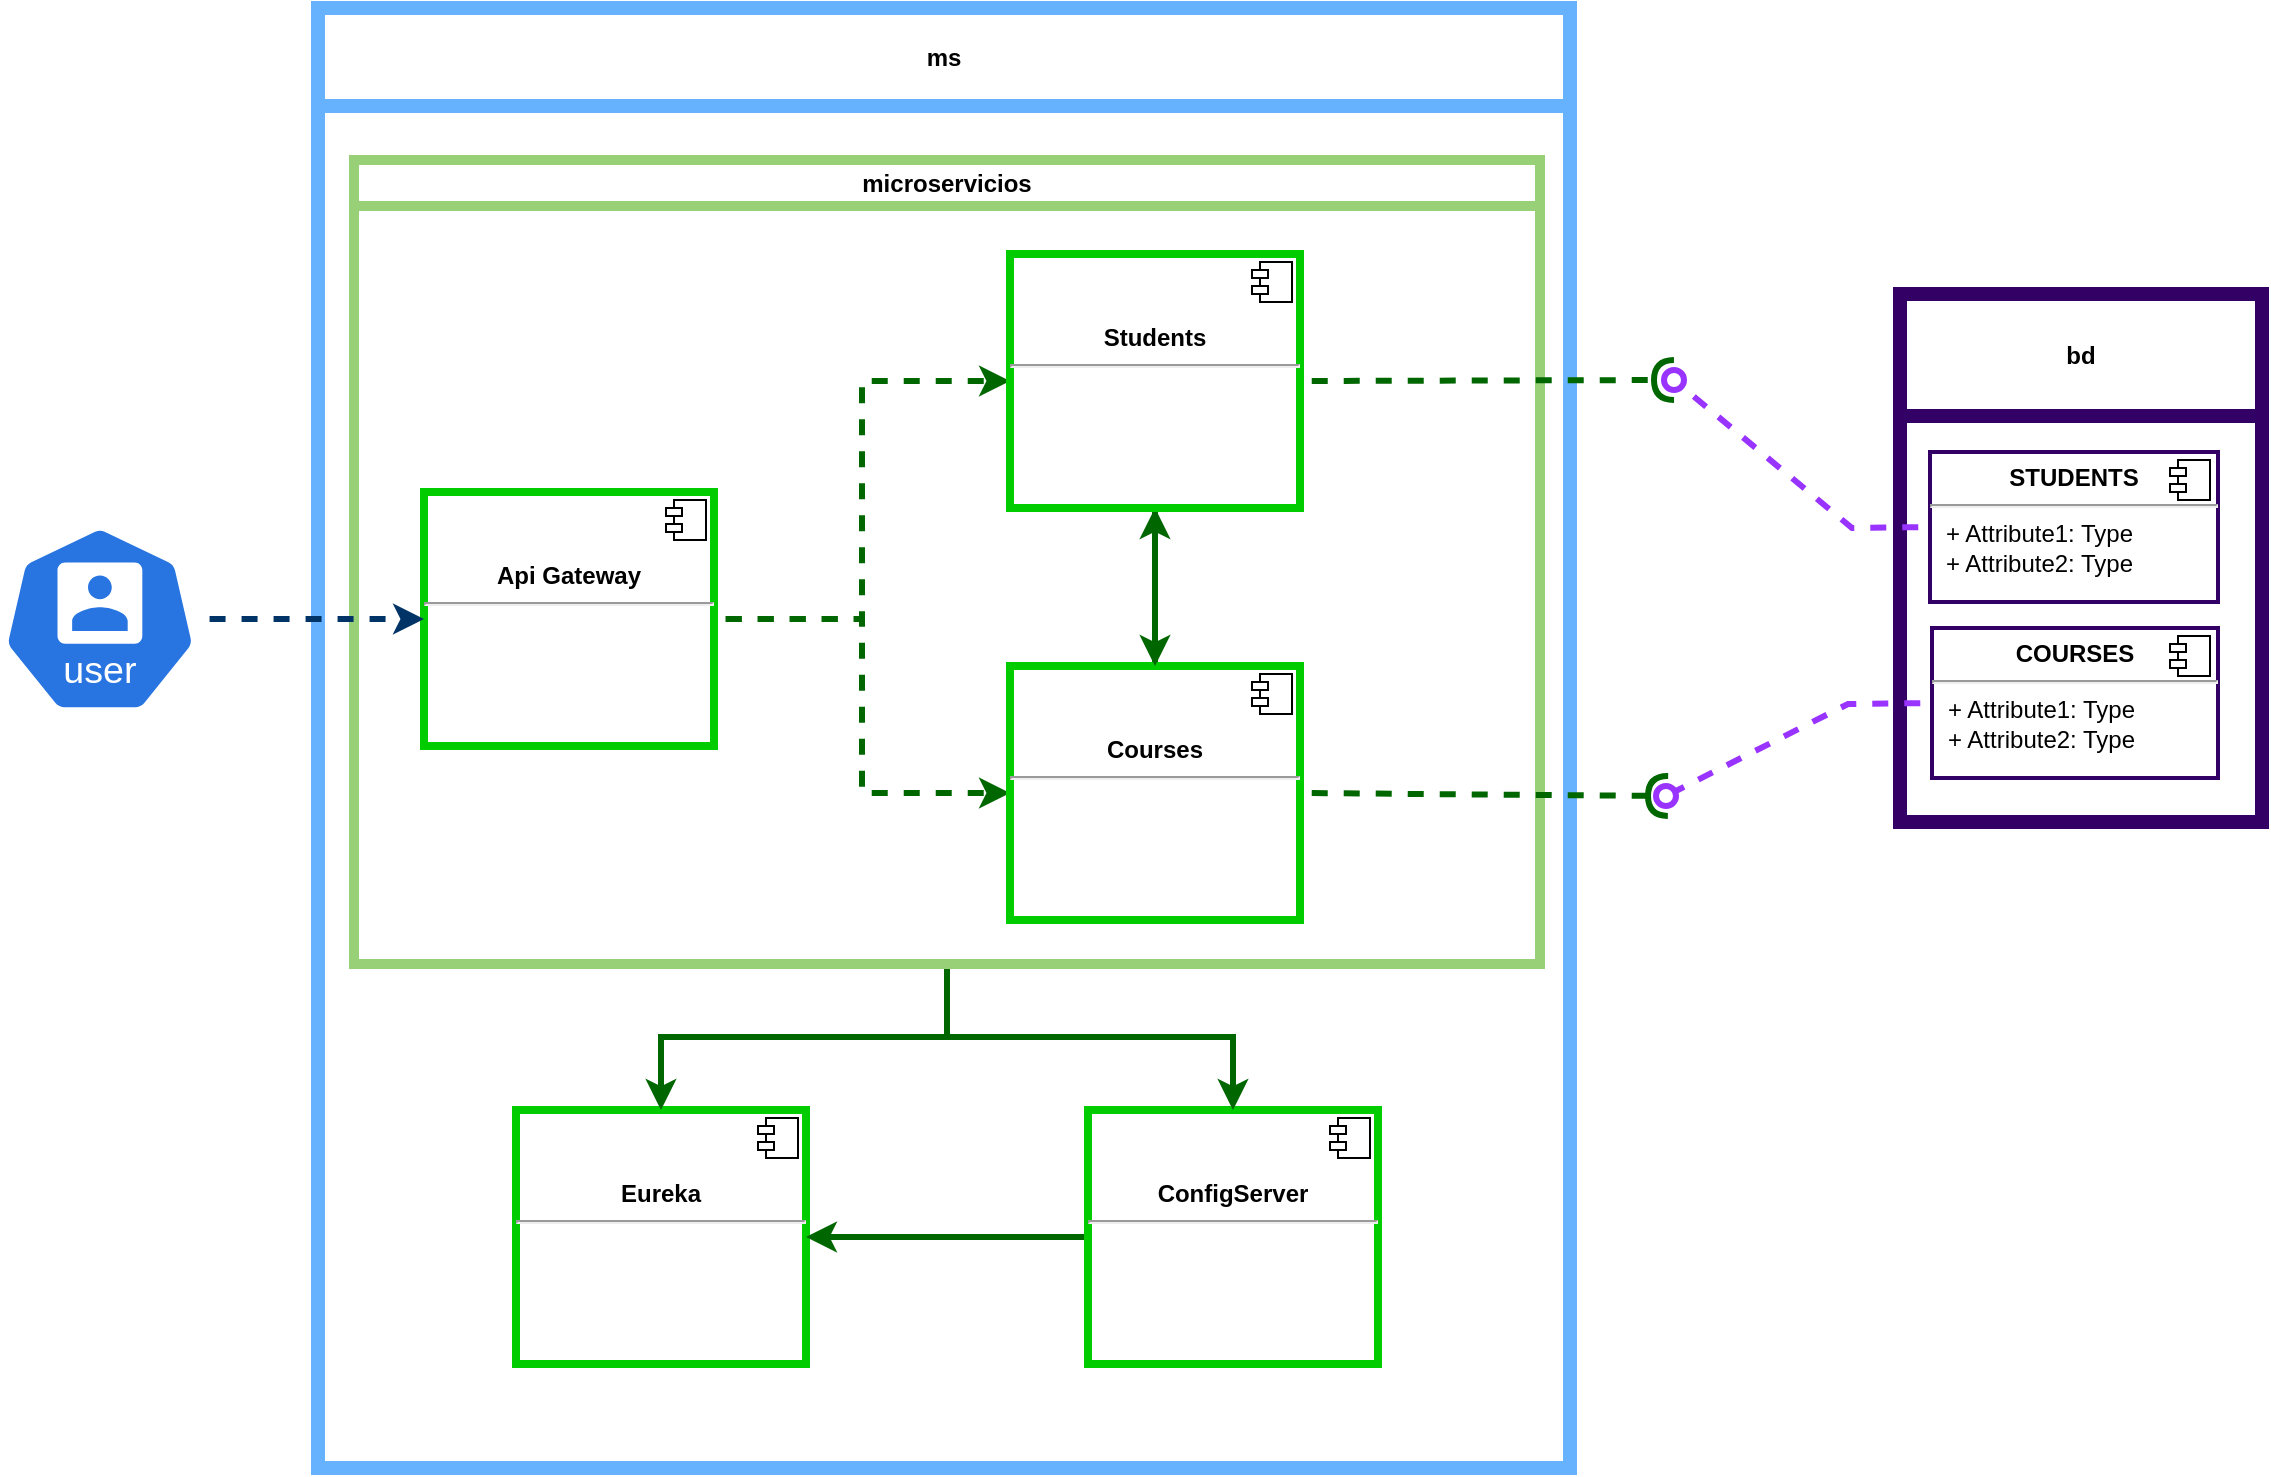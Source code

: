 <mxfile version="23.0.2" type="device">
  <diagram name="Página-1" id="d62SkPQn6oCtbIl7YVaH">
    <mxGraphModel dx="2185" dy="1265" grid="0" gridSize="10" guides="1" tooltips="1" connect="1" arrows="1" fold="1" page="1" pageScale="1" pageWidth="827" pageHeight="1169" math="0" shadow="0">
      <root>
        <mxCell id="0" />
        <mxCell id="1" parent="0" />
        <mxCell id="ZhV66ZL3Fcg3pCTveZNn-1" value="" style="aspect=fixed;sketch=0;html=1;dashed=0;whitespace=wrap;fillColor=#2875E2;strokeColor=#ffffff;points=[[0.005,0.63,0],[0.1,0.2,0],[0.9,0.2,0],[0.5,0,0],[0.995,0.63,0],[0.72,0.99,0],[0.5,1,0],[0.28,0.99,0]];shape=mxgraph.kubernetes.icon2;kubernetesLabel=1;prIcon=user" vertex="1" parent="1">
          <mxGeometry x="24" y="502.5" width="97.92" height="94" as="geometry" />
        </mxCell>
        <mxCell id="ZhV66ZL3Fcg3pCTveZNn-2" value="ms" style="swimlane;whiteSpace=wrap;html=1;startSize=49;strokeWidth=7;strokeColor=#66B2FF;" vertex="1" parent="1">
          <mxGeometry x="182" y="244" width="626" height="730" as="geometry" />
        </mxCell>
        <mxCell id="ZhV66ZL3Fcg3pCTveZNn-26" style="edgeStyle=orthogonalEdgeStyle;rounded=0;orthogonalLoop=1;jettySize=auto;html=1;entryX=0;entryY=0.5;entryDx=0;entryDy=0;strokeWidth=3;strokeColor=#006600;flowAnimation=1;" edge="1" parent="ZhV66ZL3Fcg3pCTveZNn-2" source="ZhV66ZL3Fcg3pCTveZNn-5" target="ZhV66ZL3Fcg3pCTveZNn-15">
          <mxGeometry relative="1" as="geometry" />
        </mxCell>
        <mxCell id="ZhV66ZL3Fcg3pCTveZNn-27" style="edgeStyle=orthogonalEdgeStyle;rounded=0;orthogonalLoop=1;jettySize=auto;html=1;strokeWidth=3;strokeColor=#006600;flowAnimation=1;" edge="1" parent="ZhV66ZL3Fcg3pCTveZNn-2" source="ZhV66ZL3Fcg3pCTveZNn-5" target="ZhV66ZL3Fcg3pCTveZNn-12">
          <mxGeometry relative="1" as="geometry" />
        </mxCell>
        <mxCell id="ZhV66ZL3Fcg3pCTveZNn-5" value="&lt;p style=&quot;margin:0px;margin-top:6px;text-align:center;&quot;&gt;&lt;b&gt;&lt;br&gt;&lt;br&gt;Api Gateway&lt;/b&gt;&lt;/p&gt;&lt;hr&gt;&lt;p style=&quot;margin:0px;margin-left:8px;&quot;&gt;&lt;br&gt;&lt;/p&gt;" style="align=left;overflow=fill;html=1;dropTarget=1;whiteSpace=wrap;container=1;collapsible=0;strokeWidth=4;strokeColor=#00CC00;" vertex="1" parent="ZhV66ZL3Fcg3pCTveZNn-2">
          <mxGeometry x="53" y="242" width="145" height="127" as="geometry" />
        </mxCell>
        <mxCell id="ZhV66ZL3Fcg3pCTveZNn-6" value="" style="shape=component;jettyWidth=8;jettyHeight=4;" vertex="1" parent="ZhV66ZL3Fcg3pCTveZNn-5">
          <mxGeometry x="1" width="20" height="20" relative="1" as="geometry">
            <mxPoint x="-24" y="4" as="offset" />
          </mxGeometry>
        </mxCell>
        <mxCell id="ZhV66ZL3Fcg3pCTveZNn-11" value="" style="shape=image;verticalLabelPosition=bottom;labelBackgroundColor=default;verticalAlign=top;aspect=fixed;imageAspect=0;image=https://images.g2crowd.com/uploads/product/image/social_landscape/social_landscape_9d63a0ed04b871d3dacc8647b7f0927d/spring-boot.png;clipPath=inset(0% 23% 3.16% 23%);" vertex="1" parent="ZhV66ZL3Fcg3pCTveZNn-5">
          <mxGeometry x="7" y="7" width="32.82" height="31" as="geometry" />
        </mxCell>
        <mxCell id="ZhV66ZL3Fcg3pCTveZNn-30" style="edgeStyle=orthogonalEdgeStyle;rounded=0;orthogonalLoop=1;jettySize=auto;html=1;strokeWidth=3;strokeColor=#006600;" edge="1" parent="ZhV66ZL3Fcg3pCTveZNn-2" source="ZhV66ZL3Fcg3pCTveZNn-12" target="ZhV66ZL3Fcg3pCTveZNn-15">
          <mxGeometry relative="1" as="geometry" />
        </mxCell>
        <mxCell id="ZhV66ZL3Fcg3pCTveZNn-12" value="&lt;p style=&quot;margin:0px;margin-top:6px;text-align:center;&quot;&gt;&lt;b&gt;&lt;br&gt;&lt;br&gt;Courses&lt;/b&gt;&lt;/p&gt;&lt;hr&gt;&lt;p style=&quot;margin:0px;margin-left:8px;&quot;&gt;&lt;br&gt;&lt;/p&gt;" style="align=left;overflow=fill;html=1;dropTarget=1;whiteSpace=wrap;container=1;collapsible=0;strokeWidth=4;strokeColor=#00CC00;" vertex="1" parent="ZhV66ZL3Fcg3pCTveZNn-2">
          <mxGeometry x="346" y="329" width="145" height="127" as="geometry" />
        </mxCell>
        <mxCell id="ZhV66ZL3Fcg3pCTveZNn-13" value="" style="shape=component;jettyWidth=8;jettyHeight=4;" vertex="1" parent="ZhV66ZL3Fcg3pCTveZNn-12">
          <mxGeometry x="1" width="20" height="20" relative="1" as="geometry">
            <mxPoint x="-24" y="4" as="offset" />
          </mxGeometry>
        </mxCell>
        <mxCell id="ZhV66ZL3Fcg3pCTveZNn-14" value="" style="shape=image;verticalLabelPosition=bottom;labelBackgroundColor=default;verticalAlign=top;aspect=fixed;imageAspect=0;image=https://images.g2crowd.com/uploads/product/image/social_landscape/social_landscape_9d63a0ed04b871d3dacc8647b7f0927d/spring-boot.png;clipPath=inset(0% 23% 3.16% 23%);" vertex="1" parent="ZhV66ZL3Fcg3pCTveZNn-12">
          <mxGeometry x="5" y="8" width="32.82" height="31" as="geometry" />
        </mxCell>
        <mxCell id="ZhV66ZL3Fcg3pCTveZNn-31" style="edgeStyle=orthogonalEdgeStyle;rounded=0;orthogonalLoop=1;jettySize=auto;html=1;strokeWidth=3;strokeColor=#006600;" edge="1" parent="ZhV66ZL3Fcg3pCTveZNn-2" source="ZhV66ZL3Fcg3pCTveZNn-15" target="ZhV66ZL3Fcg3pCTveZNn-12">
          <mxGeometry relative="1" as="geometry" />
        </mxCell>
        <mxCell id="ZhV66ZL3Fcg3pCTveZNn-15" value="&lt;p style=&quot;margin:0px;margin-top:6px;text-align:center;&quot;&gt;&lt;b&gt;&lt;br&gt;&lt;br&gt;Students&lt;/b&gt;&lt;/p&gt;&lt;hr&gt;&lt;p style=&quot;margin:0px;margin-left:8px;&quot;&gt;&lt;br&gt;&lt;/p&gt;" style="align=left;overflow=fill;html=1;dropTarget=1;whiteSpace=wrap;container=1;collapsible=0;strokeWidth=4;strokeColor=#00CC00;" vertex="1" parent="ZhV66ZL3Fcg3pCTveZNn-2">
          <mxGeometry x="346" y="123" width="145" height="127" as="geometry" />
        </mxCell>
        <mxCell id="ZhV66ZL3Fcg3pCTveZNn-16" value="" style="shape=component;jettyWidth=8;jettyHeight=4;" vertex="1" parent="ZhV66ZL3Fcg3pCTveZNn-15">
          <mxGeometry x="1" width="20" height="20" relative="1" as="geometry">
            <mxPoint x="-24" y="4" as="offset" />
          </mxGeometry>
        </mxCell>
        <mxCell id="ZhV66ZL3Fcg3pCTveZNn-17" value="" style="shape=image;verticalLabelPosition=bottom;labelBackgroundColor=default;verticalAlign=top;aspect=fixed;imageAspect=0;image=https://images.g2crowd.com/uploads/product/image/social_landscape/social_landscape_9d63a0ed04b871d3dacc8647b7f0927d/spring-boot.png;clipPath=inset(0% 23% 3.16% 23%);" vertex="1" parent="ZhV66ZL3Fcg3pCTveZNn-15">
          <mxGeometry x="7" y="10" width="32.82" height="31" as="geometry" />
        </mxCell>
        <mxCell id="ZhV66ZL3Fcg3pCTveZNn-19" value="&lt;p style=&quot;margin:0px;margin-top:6px;text-align:center;&quot;&gt;&lt;b&gt;&lt;br&gt;&lt;br&gt;Eureka&lt;/b&gt;&lt;/p&gt;&lt;hr&gt;&lt;p style=&quot;margin:0px;margin-left:8px;&quot;&gt;&lt;br&gt;&lt;/p&gt;" style="align=left;overflow=fill;html=1;dropTarget=1;whiteSpace=wrap;container=1;collapsible=0;strokeWidth=4;strokeColor=#00CC00;" vertex="1" parent="ZhV66ZL3Fcg3pCTveZNn-2">
          <mxGeometry x="99" y="551" width="145" height="127" as="geometry" />
        </mxCell>
        <mxCell id="ZhV66ZL3Fcg3pCTveZNn-20" value="" style="shape=component;jettyWidth=8;jettyHeight=4;" vertex="1" parent="ZhV66ZL3Fcg3pCTveZNn-19">
          <mxGeometry x="1" width="20" height="20" relative="1" as="geometry">
            <mxPoint x="-24" y="4" as="offset" />
          </mxGeometry>
        </mxCell>
        <mxCell id="ZhV66ZL3Fcg3pCTveZNn-21" value="" style="shape=image;verticalLabelPosition=bottom;labelBackgroundColor=default;verticalAlign=top;aspect=fixed;imageAspect=0;image=https://images.g2crowd.com/uploads/product/image/social_landscape/social_landscape_9d63a0ed04b871d3dacc8647b7f0927d/spring-boot.png;clipPath=inset(0% 23% 3.16% 23%);" vertex="1" parent="ZhV66ZL3Fcg3pCTveZNn-19">
          <mxGeometry x="7" y="10" width="32.82" height="31" as="geometry" />
        </mxCell>
        <mxCell id="ZhV66ZL3Fcg3pCTveZNn-32" style="edgeStyle=orthogonalEdgeStyle;rounded=0;orthogonalLoop=1;jettySize=auto;html=1;entryX=1;entryY=0.5;entryDx=0;entryDy=0;strokeWidth=3;strokeColor=#006600;" edge="1" parent="ZhV66ZL3Fcg3pCTveZNn-2" source="ZhV66ZL3Fcg3pCTveZNn-22" target="ZhV66ZL3Fcg3pCTveZNn-19">
          <mxGeometry relative="1" as="geometry" />
        </mxCell>
        <mxCell id="ZhV66ZL3Fcg3pCTveZNn-22" value="&lt;p style=&quot;margin:0px;margin-top:6px;text-align:center;&quot;&gt;&lt;b&gt;&lt;br&gt;&lt;br&gt;ConfigServer&lt;/b&gt;&lt;/p&gt;&lt;hr&gt;&lt;p style=&quot;margin:0px;margin-left:8px;&quot;&gt;&lt;br&gt;&lt;/p&gt;" style="align=left;overflow=fill;html=1;dropTarget=1;whiteSpace=wrap;container=1;collapsible=0;strokeWidth=4;strokeColor=#00CC00;" vertex="1" parent="ZhV66ZL3Fcg3pCTveZNn-2">
          <mxGeometry x="385" y="551" width="145" height="127" as="geometry" />
        </mxCell>
        <mxCell id="ZhV66ZL3Fcg3pCTveZNn-23" value="" style="shape=component;jettyWidth=8;jettyHeight=4;" vertex="1" parent="ZhV66ZL3Fcg3pCTveZNn-22">
          <mxGeometry x="1" width="20" height="20" relative="1" as="geometry">
            <mxPoint x="-24" y="4" as="offset" />
          </mxGeometry>
        </mxCell>
        <mxCell id="ZhV66ZL3Fcg3pCTveZNn-24" value="" style="shape=image;verticalLabelPosition=bottom;labelBackgroundColor=default;verticalAlign=top;aspect=fixed;imageAspect=0;image=https://images.g2crowd.com/uploads/product/image/social_landscape/social_landscape_9d63a0ed04b871d3dacc8647b7f0927d/spring-boot.png;clipPath=inset(0% 23% 3.16% 23%);" vertex="1" parent="ZhV66ZL3Fcg3pCTveZNn-22">
          <mxGeometry x="7" y="10" width="32.82" height="31" as="geometry" />
        </mxCell>
        <mxCell id="ZhV66ZL3Fcg3pCTveZNn-3" value="bd" style="swimlane;whiteSpace=wrap;html=1;startSize=61;strokeWidth=7;strokeColor=#330066;" vertex="1" parent="1">
          <mxGeometry x="973" y="387" width="181" height="264" as="geometry" />
        </mxCell>
        <mxCell id="ZhV66ZL3Fcg3pCTveZNn-7" value="&lt;p style=&quot;margin:0px;margin-top:6px;text-align:center;&quot;&gt;&lt;b&gt;COURSES&lt;/b&gt;&lt;/p&gt;&lt;hr&gt;&lt;p style=&quot;margin:0px;margin-left:8px;&quot;&gt;+ Attribute1: Type&lt;br&gt;+ Attribute2: Type&lt;/p&gt;" style="align=left;overflow=fill;html=1;dropTarget=0;whiteSpace=wrap;strokeWidth=2;strokeColor=#330066;" vertex="1" parent="ZhV66ZL3Fcg3pCTveZNn-3">
          <mxGeometry x="16" y="167" width="143" height="75" as="geometry" />
        </mxCell>
        <mxCell id="ZhV66ZL3Fcg3pCTveZNn-8" value="" style="shape=component;jettyWidth=8;jettyHeight=4;" vertex="1" parent="ZhV66ZL3Fcg3pCTveZNn-7">
          <mxGeometry x="1" width="20" height="20" relative="1" as="geometry">
            <mxPoint x="-24" y="4" as="offset" />
          </mxGeometry>
        </mxCell>
        <mxCell id="ZhV66ZL3Fcg3pCTveZNn-35" value="&lt;p style=&quot;margin:0px;margin-top:6px;text-align:center;&quot;&gt;&lt;b&gt;STUDENTS&lt;/b&gt;&lt;/p&gt;&lt;hr&gt;&lt;p style=&quot;margin:0px;margin-left:8px;&quot;&gt;+ Attribute1: Type&lt;br&gt;+ Attribute2: Type&lt;/p&gt;" style="align=left;overflow=fill;html=1;dropTarget=0;whiteSpace=wrap;strokeWidth=2;strokeColor=#330066;" vertex="1" parent="ZhV66ZL3Fcg3pCTveZNn-3">
          <mxGeometry x="15" y="79" width="144" height="75" as="geometry" />
        </mxCell>
        <mxCell id="ZhV66ZL3Fcg3pCTveZNn-36" value="" style="shape=component;jettyWidth=8;jettyHeight=4;" vertex="1" parent="ZhV66ZL3Fcg3pCTveZNn-35">
          <mxGeometry x="1" width="20" height="20" relative="1" as="geometry">
            <mxPoint x="-24" y="4" as="offset" />
          </mxGeometry>
        </mxCell>
        <mxCell id="ZhV66ZL3Fcg3pCTveZNn-45" value="" style="shape=image;verticalLabelPosition=bottom;labelBackgroundColor=default;verticalAlign=top;aspect=fixed;imageAspect=0;image=https://cdn4.iconfinder.com/data/icons/logos-3/181/MySQL-512.png;" vertex="1" parent="ZhV66ZL3Fcg3pCTveZNn-3">
          <mxGeometry x="18" y="8" width="45" height="45" as="geometry" />
        </mxCell>
        <mxCell id="ZhV66ZL3Fcg3pCTveZNn-33" style="edgeStyle=orthogonalEdgeStyle;rounded=0;orthogonalLoop=1;jettySize=auto;html=1;entryX=0.5;entryY=0;entryDx=0;entryDy=0;strokeWidth=3;strokeColor=#006600;" edge="1" parent="1" source="ZhV66ZL3Fcg3pCTveZNn-29" target="ZhV66ZL3Fcg3pCTveZNn-19">
          <mxGeometry relative="1" as="geometry" />
        </mxCell>
        <mxCell id="ZhV66ZL3Fcg3pCTveZNn-34" style="edgeStyle=orthogonalEdgeStyle;rounded=0;orthogonalLoop=1;jettySize=auto;html=1;strokeWidth=3;strokeColor=#006600;" edge="1" parent="1" source="ZhV66ZL3Fcg3pCTveZNn-29" target="ZhV66ZL3Fcg3pCTveZNn-22">
          <mxGeometry relative="1" as="geometry" />
        </mxCell>
        <mxCell id="ZhV66ZL3Fcg3pCTveZNn-29" value="microservicios" style="swimlane;whiteSpace=wrap;html=1;strokeWidth=5;strokeColor=#97D077;" vertex="1" parent="1">
          <mxGeometry x="200" y="320" width="593" height="402" as="geometry" />
        </mxCell>
        <mxCell id="ZhV66ZL3Fcg3pCTveZNn-25" style="edgeStyle=orthogonalEdgeStyle;rounded=0;orthogonalLoop=1;jettySize=auto;html=1;entryX=0;entryY=0.5;entryDx=0;entryDy=0;strokeWidth=3;strokeColor=#003366;flowAnimation=1;" edge="1" parent="1" source="ZhV66ZL3Fcg3pCTveZNn-1" target="ZhV66ZL3Fcg3pCTveZNn-5">
          <mxGeometry relative="1" as="geometry" />
        </mxCell>
        <mxCell id="ZhV66ZL3Fcg3pCTveZNn-39" value="" style="rounded=0;orthogonalLoop=1;jettySize=auto;html=1;endArrow=halfCircle;endFill=0;endSize=6;strokeWidth=3;sketch=0;exitX=1;exitY=0.5;exitDx=0;exitDy=0;strokeColor=#006600;flowAnimation=1;" edge="1" parent="1" source="ZhV66ZL3Fcg3pCTveZNn-15">
          <mxGeometry relative="1" as="geometry">
            <mxPoint x="848" y="484" as="sourcePoint" />
            <mxPoint x="860" y="430" as="targetPoint" />
          </mxGeometry>
        </mxCell>
        <mxCell id="ZhV66ZL3Fcg3pCTveZNn-40" value="" style="rounded=0;orthogonalLoop=1;jettySize=auto;html=1;endArrow=oval;endFill=0;sketch=0;sourcePerimeterSpacing=0;targetPerimeterSpacing=0;endSize=10;exitX=0;exitY=0.5;exitDx=0;exitDy=0;strokeWidth=3;strokeColor=#9933FF;flowAnimation=1;" edge="1" target="ZhV66ZL3Fcg3pCTveZNn-41" parent="1" source="ZhV66ZL3Fcg3pCTveZNn-35">
          <mxGeometry relative="1" as="geometry">
            <mxPoint x="808" y="484" as="sourcePoint" />
            <Array as="points">
              <mxPoint x="949" y="504" />
            </Array>
          </mxGeometry>
        </mxCell>
        <mxCell id="ZhV66ZL3Fcg3pCTveZNn-41" value="" style="ellipse;whiteSpace=wrap;html=1;align=center;aspect=fixed;fillColor=none;strokeColor=none;resizable=0;perimeter=centerPerimeter;rotatable=0;allowArrows=0;points=[];outlineConnect=1;" vertex="1" parent="1">
          <mxGeometry x="855" y="425" width="10" height="10" as="geometry" />
        </mxCell>
        <mxCell id="ZhV66ZL3Fcg3pCTveZNn-42" value="" style="rounded=0;orthogonalLoop=1;jettySize=auto;html=1;endArrow=halfCircle;endFill=0;endSize=6;strokeWidth=3;sketch=0;exitX=1;exitY=0.5;exitDx=0;exitDy=0;strokeColor=#006600;flowAnimation=1;" edge="1" parent="1" source="ZhV66ZL3Fcg3pCTveZNn-12">
          <mxGeometry relative="1" as="geometry">
            <mxPoint x="685" y="657" as="sourcePoint" />
            <mxPoint x="857" y="638" as="targetPoint" />
          </mxGeometry>
        </mxCell>
        <mxCell id="ZhV66ZL3Fcg3pCTveZNn-43" value="" style="rounded=0;orthogonalLoop=1;jettySize=auto;html=1;endArrow=oval;endFill=0;sketch=0;sourcePerimeterSpacing=0;targetPerimeterSpacing=0;endSize=10;exitX=0;exitY=0.5;exitDx=0;exitDy=0;strokeWidth=3;strokeColor=#9933FF;flowAnimation=1;" edge="1" parent="1" source="ZhV66ZL3Fcg3pCTveZNn-7">
          <mxGeometry relative="1" as="geometry">
            <mxPoint x="1000" y="730" as="sourcePoint" />
            <mxPoint x="856" y="638" as="targetPoint" />
            <Array as="points">
              <mxPoint x="947" y="592" />
            </Array>
          </mxGeometry>
        </mxCell>
      </root>
    </mxGraphModel>
  </diagram>
</mxfile>
